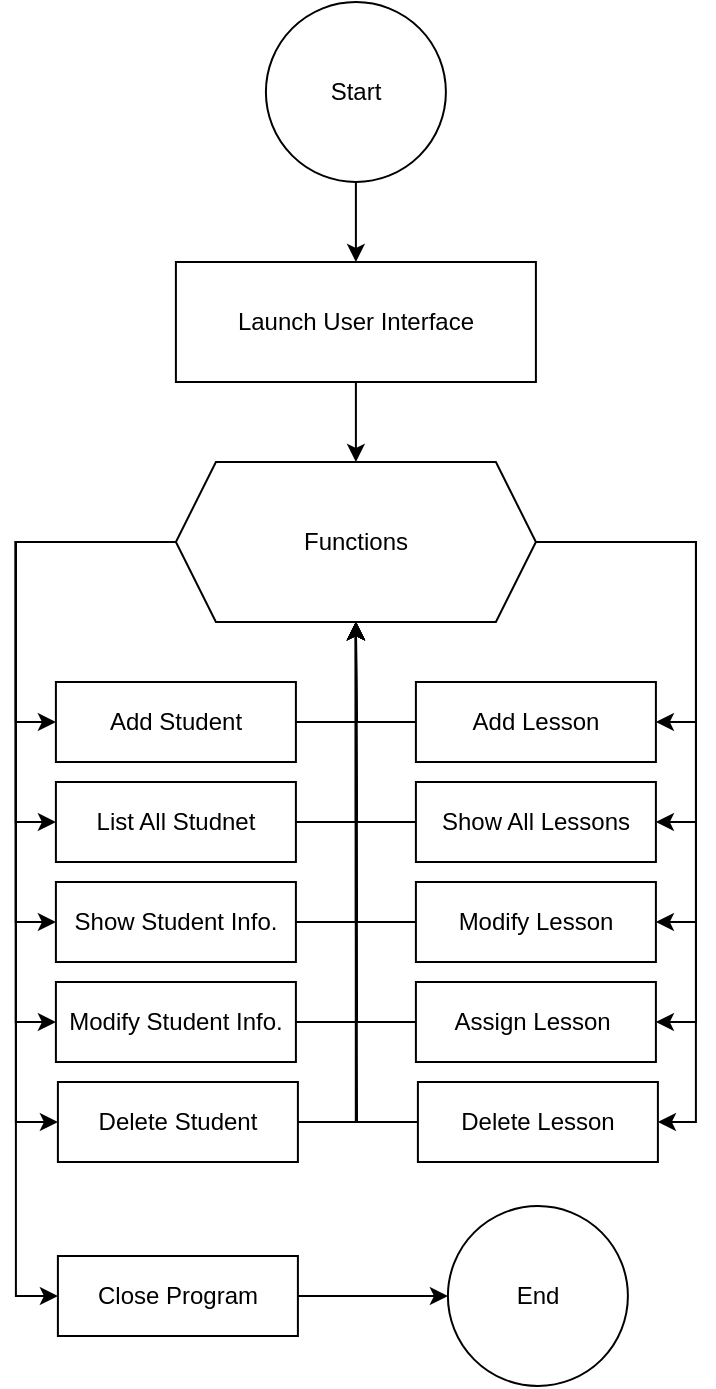 <mxfile version="24.0.5" type="github">
  <diagram name="Page-1" id="wyRsGt-PKVrqBwvpeVDV">
    <mxGraphModel dx="1793" dy="933" grid="1" gridSize="10" guides="1" tooltips="1" connect="1" arrows="1" fold="1" page="1" pageScale="1" pageWidth="850" pageHeight="1100" math="0" shadow="0">
      <root>
        <mxCell id="0" />
        <mxCell id="1" parent="0" />
        <mxCell id="Bn7QPRsSHkjDnk7V5hk--85" style="edgeStyle=orthogonalEdgeStyle;rounded=0;orthogonalLoop=1;jettySize=auto;html=1;exitX=0.5;exitY=1;exitDx=0;exitDy=0;entryX=0.5;entryY=0;entryDx=0;entryDy=0;" edge="1" parent="1" source="Bn7QPRsSHkjDnk7V5hk--1" target="Bn7QPRsSHkjDnk7V5hk--2">
          <mxGeometry relative="1" as="geometry" />
        </mxCell>
        <mxCell id="Bn7QPRsSHkjDnk7V5hk--1" value="Start" style="ellipse;whiteSpace=wrap;html=1;" vertex="1" parent="1">
          <mxGeometry x="379.95" y="204" width="90" height="90" as="geometry" />
        </mxCell>
        <mxCell id="Bn7QPRsSHkjDnk7V5hk--80" style="edgeStyle=orthogonalEdgeStyle;rounded=0;orthogonalLoop=1;jettySize=auto;html=1;exitX=0.5;exitY=1;exitDx=0;exitDy=0;entryX=0.5;entryY=0;entryDx=0;entryDy=0;" edge="1" parent="1" source="Bn7QPRsSHkjDnk7V5hk--2" target="Bn7QPRsSHkjDnk7V5hk--3">
          <mxGeometry relative="1" as="geometry" />
        </mxCell>
        <mxCell id="Bn7QPRsSHkjDnk7V5hk--2" value="Launch User Interface" style="rounded=0;whiteSpace=wrap;html=1;" vertex="1" parent="1">
          <mxGeometry x="334.95" y="334" width="180" height="60" as="geometry" />
        </mxCell>
        <mxCell id="Bn7QPRsSHkjDnk7V5hk--56" style="edgeStyle=orthogonalEdgeStyle;rounded=0;orthogonalLoop=1;jettySize=auto;html=1;exitX=0;exitY=0.5;exitDx=0;exitDy=0;entryX=0;entryY=0.5;entryDx=0;entryDy=0;" edge="1" parent="1" source="Bn7QPRsSHkjDnk7V5hk--3" target="Bn7QPRsSHkjDnk7V5hk--34">
          <mxGeometry relative="1" as="geometry" />
        </mxCell>
        <mxCell id="Bn7QPRsSHkjDnk7V5hk--57" style="edgeStyle=orthogonalEdgeStyle;rounded=0;orthogonalLoop=1;jettySize=auto;html=1;exitX=0;exitY=0.5;exitDx=0;exitDy=0;entryX=0;entryY=0.5;entryDx=0;entryDy=0;" edge="1" parent="1" source="Bn7QPRsSHkjDnk7V5hk--3" target="Bn7QPRsSHkjDnk7V5hk--35">
          <mxGeometry relative="1" as="geometry" />
        </mxCell>
        <mxCell id="Bn7QPRsSHkjDnk7V5hk--58" style="edgeStyle=orthogonalEdgeStyle;rounded=0;orthogonalLoop=1;jettySize=auto;html=1;exitX=0;exitY=0.5;exitDx=0;exitDy=0;entryX=0;entryY=0.5;entryDx=0;entryDy=0;" edge="1" parent="1" source="Bn7QPRsSHkjDnk7V5hk--3" target="Bn7QPRsSHkjDnk7V5hk--36">
          <mxGeometry relative="1" as="geometry" />
        </mxCell>
        <mxCell id="Bn7QPRsSHkjDnk7V5hk--59" style="edgeStyle=orthogonalEdgeStyle;rounded=0;orthogonalLoop=1;jettySize=auto;html=1;exitX=0;exitY=0.5;exitDx=0;exitDy=0;entryX=0;entryY=0.5;entryDx=0;entryDy=0;" edge="1" parent="1" source="Bn7QPRsSHkjDnk7V5hk--3" target="Bn7QPRsSHkjDnk7V5hk--37">
          <mxGeometry relative="1" as="geometry" />
        </mxCell>
        <mxCell id="Bn7QPRsSHkjDnk7V5hk--61" style="edgeStyle=orthogonalEdgeStyle;rounded=0;orthogonalLoop=1;jettySize=auto;html=1;exitX=0;exitY=0.5;exitDx=0;exitDy=0;entryX=0;entryY=0.5;entryDx=0;entryDy=0;" edge="1" parent="1" source="Bn7QPRsSHkjDnk7V5hk--3" target="Bn7QPRsSHkjDnk7V5hk--38">
          <mxGeometry relative="1" as="geometry">
            <Array as="points">
              <mxPoint x="254.95" y="474" />
              <mxPoint x="254.95" y="764" />
            </Array>
          </mxGeometry>
        </mxCell>
        <mxCell id="Bn7QPRsSHkjDnk7V5hk--62" style="edgeStyle=orthogonalEdgeStyle;rounded=0;orthogonalLoop=1;jettySize=auto;html=1;exitX=1;exitY=0.5;exitDx=0;exitDy=0;entryX=1;entryY=0.5;entryDx=0;entryDy=0;" edge="1" parent="1" source="Bn7QPRsSHkjDnk7V5hk--3" target="Bn7QPRsSHkjDnk7V5hk--39">
          <mxGeometry relative="1" as="geometry" />
        </mxCell>
        <mxCell id="Bn7QPRsSHkjDnk7V5hk--63" style="edgeStyle=orthogonalEdgeStyle;rounded=0;orthogonalLoop=1;jettySize=auto;html=1;exitX=1;exitY=0.5;exitDx=0;exitDy=0;entryX=1;entryY=0.5;entryDx=0;entryDy=0;" edge="1" parent="1" source="Bn7QPRsSHkjDnk7V5hk--3" target="Bn7QPRsSHkjDnk7V5hk--40">
          <mxGeometry relative="1" as="geometry" />
        </mxCell>
        <mxCell id="Bn7QPRsSHkjDnk7V5hk--64" style="edgeStyle=orthogonalEdgeStyle;rounded=0;orthogonalLoop=1;jettySize=auto;html=1;exitX=1;exitY=0.5;exitDx=0;exitDy=0;entryX=1;entryY=0.5;entryDx=0;entryDy=0;" edge="1" parent="1" source="Bn7QPRsSHkjDnk7V5hk--3" target="Bn7QPRsSHkjDnk7V5hk--41">
          <mxGeometry relative="1" as="geometry" />
        </mxCell>
        <mxCell id="Bn7QPRsSHkjDnk7V5hk--65" style="edgeStyle=orthogonalEdgeStyle;rounded=0;orthogonalLoop=1;jettySize=auto;html=1;exitX=1;exitY=0.5;exitDx=0;exitDy=0;entryX=1;entryY=0.5;entryDx=0;entryDy=0;" edge="1" parent="1" source="Bn7QPRsSHkjDnk7V5hk--3" target="Bn7QPRsSHkjDnk7V5hk--42">
          <mxGeometry relative="1" as="geometry" />
        </mxCell>
        <mxCell id="Bn7QPRsSHkjDnk7V5hk--66" style="edgeStyle=orthogonalEdgeStyle;rounded=0;orthogonalLoop=1;jettySize=auto;html=1;exitX=1;exitY=0.5;exitDx=0;exitDy=0;entryX=1;entryY=0.5;entryDx=0;entryDy=0;" edge="1" parent="1" source="Bn7QPRsSHkjDnk7V5hk--3" target="Bn7QPRsSHkjDnk7V5hk--43">
          <mxGeometry relative="1" as="geometry">
            <Array as="points">
              <mxPoint x="594.95" y="474" />
              <mxPoint x="594.95" y="764" />
            </Array>
          </mxGeometry>
        </mxCell>
        <mxCell id="Bn7QPRsSHkjDnk7V5hk--88" style="edgeStyle=orthogonalEdgeStyle;rounded=0;orthogonalLoop=1;jettySize=auto;html=1;exitX=0;exitY=0.5;exitDx=0;exitDy=0;entryX=0;entryY=0.5;entryDx=0;entryDy=0;" edge="1" parent="1" source="Bn7QPRsSHkjDnk7V5hk--3" target="Bn7QPRsSHkjDnk7V5hk--79">
          <mxGeometry relative="1" as="geometry">
            <Array as="points">
              <mxPoint x="254.95" y="474" />
              <mxPoint x="254.95" y="851" />
            </Array>
          </mxGeometry>
        </mxCell>
        <mxCell id="Bn7QPRsSHkjDnk7V5hk--3" value="Functions" style="shape=hexagon;perimeter=hexagonPerimeter2;whiteSpace=wrap;html=1;fixedSize=1;" vertex="1" parent="1">
          <mxGeometry x="334.95" y="434" width="180" height="80" as="geometry" />
        </mxCell>
        <mxCell id="Bn7QPRsSHkjDnk7V5hk--68" style="edgeStyle=orthogonalEdgeStyle;rounded=0;orthogonalLoop=1;jettySize=auto;html=1;exitX=1;exitY=0.5;exitDx=0;exitDy=0;" edge="1" parent="1" source="Bn7QPRsSHkjDnk7V5hk--34">
          <mxGeometry relative="1" as="geometry">
            <mxPoint x="424.95" y="514" as="targetPoint" />
          </mxGeometry>
        </mxCell>
        <mxCell id="Bn7QPRsSHkjDnk7V5hk--34" value="Add Student" style="rounded=0;whiteSpace=wrap;html=1;" vertex="1" parent="1">
          <mxGeometry x="274.95" y="544" width="120" height="40" as="geometry" />
        </mxCell>
        <mxCell id="Bn7QPRsSHkjDnk7V5hk--70" style="edgeStyle=orthogonalEdgeStyle;rounded=0;orthogonalLoop=1;jettySize=auto;html=1;exitX=1;exitY=0.5;exitDx=0;exitDy=0;" edge="1" parent="1" source="Bn7QPRsSHkjDnk7V5hk--35">
          <mxGeometry relative="1" as="geometry">
            <mxPoint x="424.95" y="514" as="targetPoint" />
          </mxGeometry>
        </mxCell>
        <mxCell id="Bn7QPRsSHkjDnk7V5hk--35" value="List All Studnet" style="rounded=0;whiteSpace=wrap;html=1;" vertex="1" parent="1">
          <mxGeometry x="274.95" y="594" width="120" height="40" as="geometry" />
        </mxCell>
        <mxCell id="Bn7QPRsSHkjDnk7V5hk--72" style="edgeStyle=orthogonalEdgeStyle;rounded=0;orthogonalLoop=1;jettySize=auto;html=1;exitX=1;exitY=0.5;exitDx=0;exitDy=0;" edge="1" parent="1" source="Bn7QPRsSHkjDnk7V5hk--36" target="Bn7QPRsSHkjDnk7V5hk--3">
          <mxGeometry relative="1" as="geometry" />
        </mxCell>
        <mxCell id="Bn7QPRsSHkjDnk7V5hk--36" value="Show Student Info." style="rounded=0;whiteSpace=wrap;html=1;" vertex="1" parent="1">
          <mxGeometry x="274.95" y="644" width="120" height="40" as="geometry" />
        </mxCell>
        <mxCell id="Bn7QPRsSHkjDnk7V5hk--74" style="edgeStyle=orthogonalEdgeStyle;rounded=0;orthogonalLoop=1;jettySize=auto;html=1;exitX=1;exitY=0.5;exitDx=0;exitDy=0;" edge="1" parent="1" source="Bn7QPRsSHkjDnk7V5hk--37">
          <mxGeometry relative="1" as="geometry">
            <mxPoint x="424.95" y="514" as="targetPoint" />
          </mxGeometry>
        </mxCell>
        <mxCell id="Bn7QPRsSHkjDnk7V5hk--37" value="Modify Student Info." style="rounded=0;whiteSpace=wrap;html=1;" vertex="1" parent="1">
          <mxGeometry x="274.95" y="694" width="120" height="40" as="geometry" />
        </mxCell>
        <mxCell id="Bn7QPRsSHkjDnk7V5hk--76" style="edgeStyle=orthogonalEdgeStyle;rounded=0;orthogonalLoop=1;jettySize=auto;html=1;exitX=1;exitY=0.5;exitDx=0;exitDy=0;" edge="1" parent="1" source="Bn7QPRsSHkjDnk7V5hk--38">
          <mxGeometry relative="1" as="geometry">
            <mxPoint x="424.95" y="514" as="targetPoint" />
          </mxGeometry>
        </mxCell>
        <mxCell id="Bn7QPRsSHkjDnk7V5hk--38" value="Delete Student" style="rounded=0;whiteSpace=wrap;html=1;" vertex="1" parent="1">
          <mxGeometry x="275.95" y="744" width="120" height="40" as="geometry" />
        </mxCell>
        <mxCell id="Bn7QPRsSHkjDnk7V5hk--67" style="edgeStyle=orthogonalEdgeStyle;rounded=0;orthogonalLoop=1;jettySize=auto;html=1;exitX=0;exitY=0.5;exitDx=0;exitDy=0;entryX=0.5;entryY=1;entryDx=0;entryDy=0;" edge="1" parent="1" source="Bn7QPRsSHkjDnk7V5hk--39" target="Bn7QPRsSHkjDnk7V5hk--3">
          <mxGeometry relative="1" as="geometry" />
        </mxCell>
        <mxCell id="Bn7QPRsSHkjDnk7V5hk--39" value="Add Lesson" style="rounded=0;whiteSpace=wrap;html=1;" vertex="1" parent="1">
          <mxGeometry x="454.95" y="544" width="120" height="40" as="geometry" />
        </mxCell>
        <mxCell id="Bn7QPRsSHkjDnk7V5hk--69" style="edgeStyle=orthogonalEdgeStyle;rounded=0;orthogonalLoop=1;jettySize=auto;html=1;exitX=0;exitY=0.5;exitDx=0;exitDy=0;" edge="1" parent="1" source="Bn7QPRsSHkjDnk7V5hk--40" target="Bn7QPRsSHkjDnk7V5hk--3">
          <mxGeometry relative="1" as="geometry" />
        </mxCell>
        <mxCell id="Bn7QPRsSHkjDnk7V5hk--40" value="Show All Lessons" style="rounded=0;whiteSpace=wrap;html=1;" vertex="1" parent="1">
          <mxGeometry x="454.95" y="594" width="120" height="40" as="geometry" />
        </mxCell>
        <mxCell id="Bn7QPRsSHkjDnk7V5hk--71" style="edgeStyle=orthogonalEdgeStyle;rounded=0;orthogonalLoop=1;jettySize=auto;html=1;exitX=0;exitY=0.5;exitDx=0;exitDy=0;" edge="1" parent="1" source="Bn7QPRsSHkjDnk7V5hk--41">
          <mxGeometry relative="1" as="geometry">
            <mxPoint x="424.95" y="514" as="targetPoint" />
          </mxGeometry>
        </mxCell>
        <mxCell id="Bn7QPRsSHkjDnk7V5hk--41" value="Modify Lesson" style="rounded=0;whiteSpace=wrap;html=1;" vertex="1" parent="1">
          <mxGeometry x="454.95" y="644" width="120" height="40" as="geometry" />
        </mxCell>
        <mxCell id="Bn7QPRsSHkjDnk7V5hk--73" style="edgeStyle=orthogonalEdgeStyle;rounded=0;orthogonalLoop=1;jettySize=auto;html=1;exitX=0;exitY=0.5;exitDx=0;exitDy=0;entryX=0.5;entryY=1;entryDx=0;entryDy=0;" edge="1" parent="1" source="Bn7QPRsSHkjDnk7V5hk--42" target="Bn7QPRsSHkjDnk7V5hk--3">
          <mxGeometry relative="1" as="geometry" />
        </mxCell>
        <mxCell id="Bn7QPRsSHkjDnk7V5hk--42" value="Assign Lesson&amp;nbsp;" style="rounded=0;whiteSpace=wrap;html=1;" vertex="1" parent="1">
          <mxGeometry x="454.95" y="694" width="120" height="40" as="geometry" />
        </mxCell>
        <mxCell id="Bn7QPRsSHkjDnk7V5hk--75" style="edgeStyle=orthogonalEdgeStyle;rounded=0;orthogonalLoop=1;jettySize=auto;html=1;exitX=0;exitY=0.5;exitDx=0;exitDy=0;" edge="1" parent="1" source="Bn7QPRsSHkjDnk7V5hk--43" target="Bn7QPRsSHkjDnk7V5hk--3">
          <mxGeometry relative="1" as="geometry" />
        </mxCell>
        <mxCell id="Bn7QPRsSHkjDnk7V5hk--43" value="Delete Lesson" style="rounded=0;whiteSpace=wrap;html=1;" vertex="1" parent="1">
          <mxGeometry x="455.95" y="744" width="120" height="40" as="geometry" />
        </mxCell>
        <mxCell id="Bn7QPRsSHkjDnk7V5hk--87" style="edgeStyle=orthogonalEdgeStyle;rounded=0;orthogonalLoop=1;jettySize=auto;html=1;exitX=1;exitY=0.5;exitDx=0;exitDy=0;" edge="1" parent="1" source="Bn7QPRsSHkjDnk7V5hk--79" target="Bn7QPRsSHkjDnk7V5hk--86">
          <mxGeometry relative="1" as="geometry" />
        </mxCell>
        <mxCell id="Bn7QPRsSHkjDnk7V5hk--79" value="Close Program" style="rounded=0;whiteSpace=wrap;html=1;" vertex="1" parent="1">
          <mxGeometry x="275.95" y="831" width="120" height="40" as="geometry" />
        </mxCell>
        <mxCell id="Bn7QPRsSHkjDnk7V5hk--86" value="End" style="ellipse;whiteSpace=wrap;html=1;" vertex="1" parent="1">
          <mxGeometry x="470.95" y="806" width="90" height="90" as="geometry" />
        </mxCell>
      </root>
    </mxGraphModel>
  </diagram>
</mxfile>

